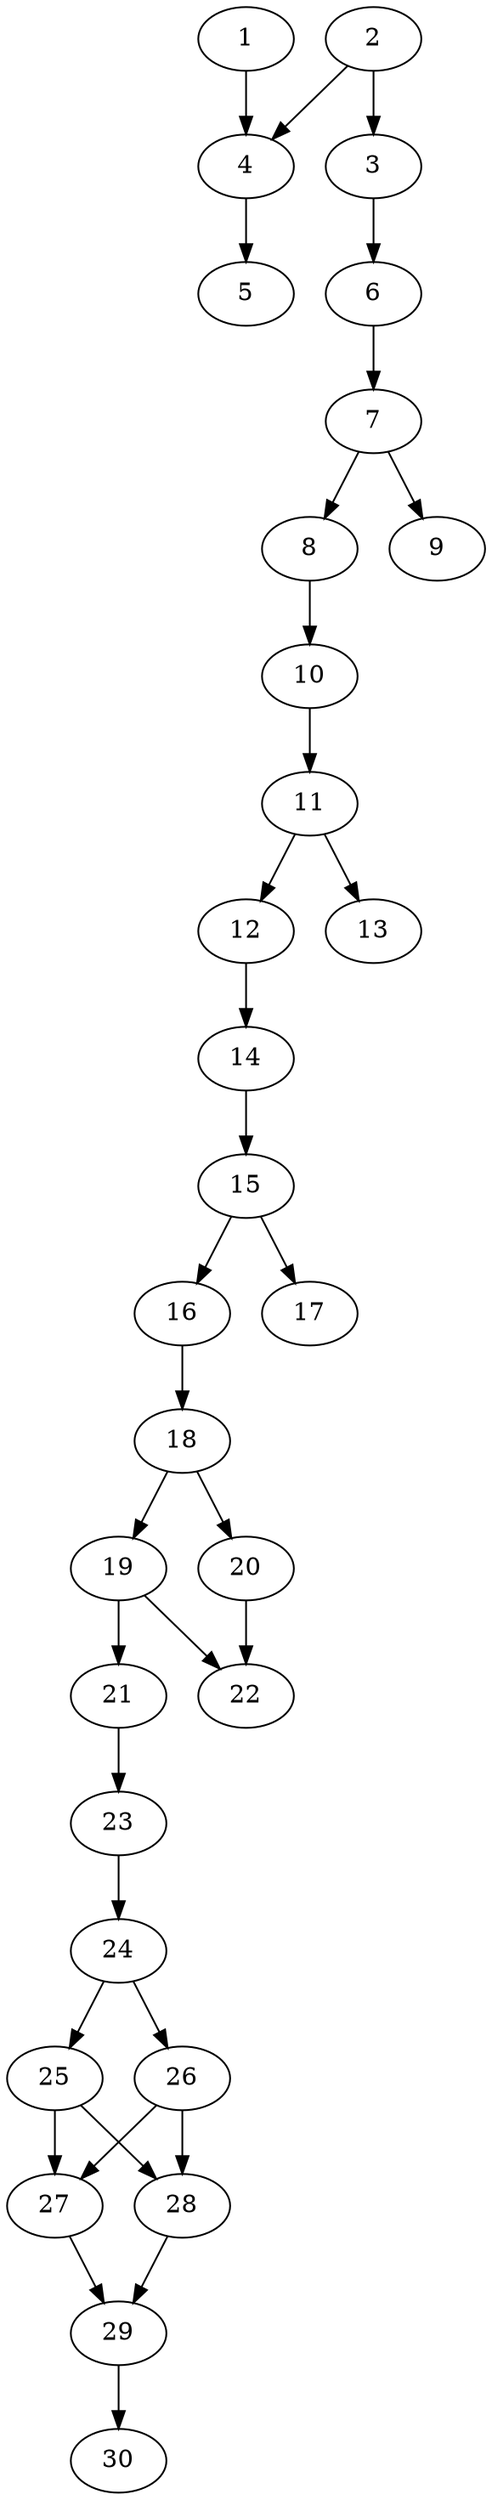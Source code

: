 // DAG automatically generated by daggen at Thu Oct  3 14:04:18 2019
// ./daggen --dot -n 30 --ccr 0.5 --fat 0.3 --regular 0.5 --density 0.7 --mindata 5242880 --maxdata 52428800 
digraph G {
  1 [size="54859776", alpha="0.05", expect_size="27429888"] 
  1 -> 4 [size ="27429888"]
  2 [size="60323840", alpha="0.16", expect_size="30161920"] 
  2 -> 3 [size ="30161920"]
  2 -> 4 [size ="30161920"]
  3 [size="84113408", alpha="0.07", expect_size="42056704"] 
  3 -> 6 [size ="42056704"]
  4 [size="78170112", alpha="0.02", expect_size="39085056"] 
  4 -> 5 [size ="39085056"]
  5 [size="40251392", alpha="0.06", expect_size="20125696"] 
  6 [size="28284928", alpha="0.06", expect_size="14142464"] 
  6 -> 7 [size ="14142464"]
  7 [size="27441152", alpha="0.09", expect_size="13720576"] 
  7 -> 8 [size ="13720576"]
  7 -> 9 [size ="13720576"]
  8 [size="91025408", alpha="0.08", expect_size="45512704"] 
  8 -> 10 [size ="45512704"]
  9 [size="79587328", alpha="0.11", expect_size="39793664"] 
  10 [size="78639104", alpha="0.12", expect_size="39319552"] 
  10 -> 11 [size ="39319552"]
  11 [size="23025664", alpha="0.11", expect_size="11512832"] 
  11 -> 12 [size ="11512832"]
  11 -> 13 [size ="11512832"]
  12 [size="47742976", alpha="0.20", expect_size="23871488"] 
  12 -> 14 [size ="23871488"]
  13 [size="28489728", alpha="0.02", expect_size="14244864"] 
  14 [size="61773824", alpha="0.10", expect_size="30886912"] 
  14 -> 15 [size ="30886912"]
  15 [size="71782400", alpha="0.13", expect_size="35891200"] 
  15 -> 16 [size ="35891200"]
  15 -> 17 [size ="35891200"]
  16 [size="100216832", alpha="0.19", expect_size="50108416"] 
  16 -> 18 [size ="50108416"]
  17 [size="34629632", alpha="0.11", expect_size="17314816"] 
  18 [size="78340096", alpha="0.08", expect_size="39170048"] 
  18 -> 19 [size ="39170048"]
  18 -> 20 [size ="39170048"]
  19 [size="23046144", alpha="0.05", expect_size="11523072"] 
  19 -> 21 [size ="11523072"]
  19 -> 22 [size ="11523072"]
  20 [size="73351168", alpha="0.00", expect_size="36675584"] 
  20 -> 22 [size ="36675584"]
  21 [size="34994176", alpha="0.05", expect_size="17497088"] 
  21 -> 23 [size ="17497088"]
  22 [size="85889024", alpha="0.20", expect_size="42944512"] 
  23 [size="85827584", alpha="0.11", expect_size="42913792"] 
  23 -> 24 [size ="42913792"]
  24 [size="96399360", alpha="0.16", expect_size="48199680"] 
  24 -> 25 [size ="48199680"]
  24 -> 26 [size ="48199680"]
  25 [size="50673664", alpha="0.07", expect_size="25336832"] 
  25 -> 27 [size ="25336832"]
  25 -> 28 [size ="25336832"]
  26 [size="18169856", alpha="0.02", expect_size="9084928"] 
  26 -> 27 [size ="9084928"]
  26 -> 28 [size ="9084928"]
  27 [size="14002176", alpha="0.01", expect_size="7001088"] 
  27 -> 29 [size ="7001088"]
  28 [size="65558528", alpha="0.16", expect_size="32779264"] 
  28 -> 29 [size ="32779264"]
  29 [size="103266304", alpha="0.07", expect_size="51633152"] 
  29 -> 30 [size ="51633152"]
  30 [size="33720320", alpha="0.12", expect_size="16860160"] 
}
